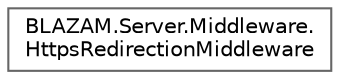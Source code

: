 digraph "Graphical Class Hierarchy"
{
 // LATEX_PDF_SIZE
  bgcolor="transparent";
  edge [fontname=Helvetica,fontsize=10,labelfontname=Helvetica,labelfontsize=10];
  node [fontname=Helvetica,fontsize=10,shape=box,height=0.2,width=0.4];
  rankdir="LR";
  Node0 [id="Node000000",label="BLAZAM.Server.Middleware.\lHttpsRedirectionMiddleware",height=0.2,width=0.4,color="grey40", fillcolor="white", style="filled",URL="$class_b_l_a_z_a_m_1_1_server_1_1_middleware_1_1_https_redirection_middleware.html",tooltip=" "];
}
